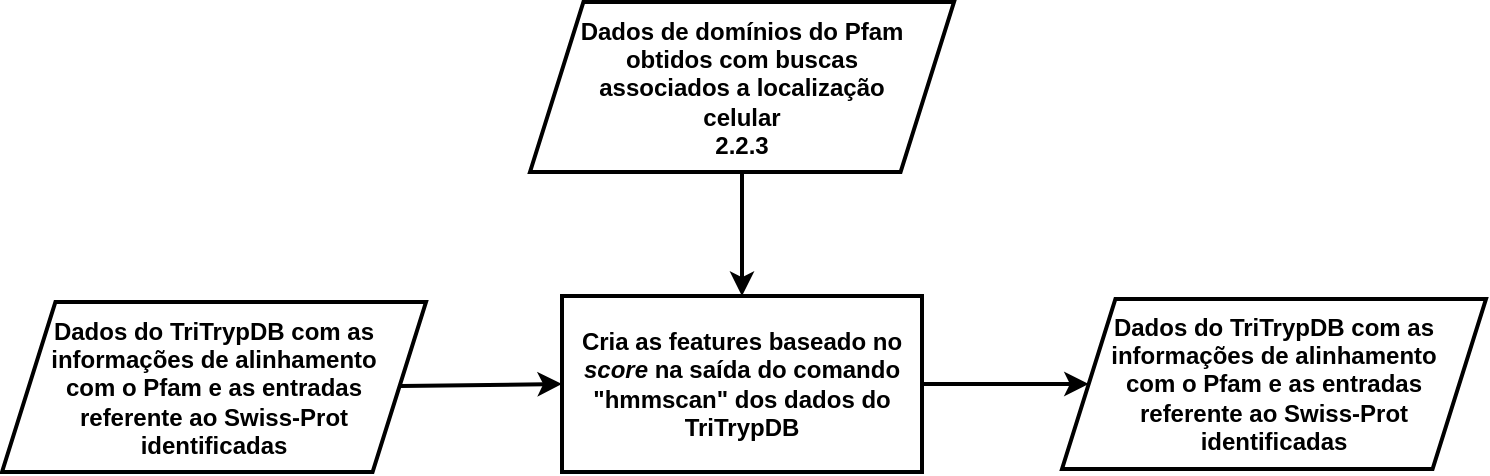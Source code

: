 <mxfile version="12.2.3" type="github" pages="1">
  <diagram id="Z5fkDHW1cjIffokG9NEJ" name="Page-1">
    <mxGraphModel dx="1582" dy="2027" grid="1" gridSize="10" guides="1" tooltips="1" connect="1" arrows="1" fold="1" page="1" pageScale="1" pageWidth="850" pageHeight="1100" math="0" shadow="0">
      <root>
        <mxCell id="0"/>
        <mxCell id="1" parent="0"/>
        <mxCell id="5p74wlbwapX0P8FnOlIl-2" value="&lt;b&gt;Dados de domínios do Pfam&lt;br&gt;obtidos com buscas&lt;br&gt;associados a localização&lt;br&gt;celular&lt;br&gt;2.2.3&lt;br&gt;&lt;/b&gt;" style="shape=parallelogram;perimeter=parallelogramPerimeter;whiteSpace=wrap;html=1;strokeWidth=2;fillColor=#ffffff;fontSize=12;size=0.126;" vertex="1" parent="1">
          <mxGeometry x="324" y="-950" width="212" height="85" as="geometry"/>
        </mxCell>
        <mxCell id="5p74wlbwapX0P8FnOlIl-3" value="&lt;b&gt;Dados do TriTrypDB com&amp;nbsp;&lt;/b&gt;&lt;b&gt;as informações de alinhamento&lt;br&gt;com o Pfam e as&amp;nbsp;&lt;/b&gt;&lt;b&gt;entradas&lt;br&gt;referente ao Swiss-Prot identificadas&lt;br&gt;&lt;/b&gt;" style="shape=parallelogram;perimeter=parallelogramPerimeter;whiteSpace=wrap;html=1;strokeWidth=2;fillColor=#ffffff;fontSize=12;size=0.126;" vertex="1" parent="1">
          <mxGeometry x="60" y="-800" width="212" height="85" as="geometry"/>
        </mxCell>
        <mxCell id="5p74wlbwapX0P8FnOlIl-4" value="" style="endArrow=classic;html=1;fontSize=12;strokeWidth=2;exitX=1;exitY=0.5;exitDx=0;exitDy=0;entryX=0;entryY=0.5;entryDx=0;entryDy=0;" edge="1" parent="1" target="5p74wlbwapX0P8FnOlIl-5">
          <mxGeometry width="50" height="50" relative="1" as="geometry">
            <mxPoint x="259.5" y="-758" as="sourcePoint"/>
            <mxPoint x="350" y="-758" as="targetPoint"/>
          </mxGeometry>
        </mxCell>
        <mxCell id="5p74wlbwapX0P8FnOlIl-5" value="&lt;b&gt;Cria as features baseado no &lt;i&gt;score&lt;/i&gt;&amp;nbsp;na saída do comando &quot;hmmscan&quot; dos dados do TriTrypDB&lt;br&gt;&lt;/b&gt;" style="rounded=0;whiteSpace=wrap;html=1;fontSize=12;fillColor=#ffffff;strokeWidth=2;" vertex="1" parent="1">
          <mxGeometry x="340" y="-803" width="180" height="88" as="geometry"/>
        </mxCell>
        <mxCell id="5p74wlbwapX0P8FnOlIl-6" value="" style="endArrow=classic;html=1;fontSize=12;strokeWidth=2;exitX=0.5;exitY=1;exitDx=0;exitDy=0;entryX=0.5;entryY=0;entryDx=0;entryDy=0;" edge="1" parent="1" source="5p74wlbwapX0P8FnOlIl-2" target="5p74wlbwapX0P8FnOlIl-5">
          <mxGeometry width="50" height="50" relative="1" as="geometry">
            <mxPoint x="269.5" y="-748.0" as="sourcePoint"/>
            <mxPoint x="360" y="-747.5" as="targetPoint"/>
          </mxGeometry>
        </mxCell>
        <mxCell id="5p74wlbwapX0P8FnOlIl-7" value="&lt;b&gt;Dados do TriTrypDB com&amp;nbsp;&lt;/b&gt;&lt;b&gt;as informações de alinhamento&lt;br&gt;com o Pfam e as&amp;nbsp;&lt;/b&gt;&lt;b&gt;entradas&lt;br&gt;referente ao Swiss-Prot identificadas&lt;br&gt;&lt;/b&gt;" style="shape=parallelogram;perimeter=parallelogramPerimeter;whiteSpace=wrap;html=1;strokeWidth=2;fillColor=#ffffff;fontSize=12;size=0.126;" vertex="1" parent="1">
          <mxGeometry x="590" y="-801.5" width="212" height="85" as="geometry"/>
        </mxCell>
        <mxCell id="5p74wlbwapX0P8FnOlIl-8" value="" style="endArrow=classic;html=1;fontSize=12;strokeWidth=2;entryX=0;entryY=0.5;entryDx=0;entryDy=0;exitX=1;exitY=0.5;exitDx=0;exitDy=0;" edge="1" parent="1" source="5p74wlbwapX0P8FnOlIl-5" target="5p74wlbwapX0P8FnOlIl-7">
          <mxGeometry width="50" height="50" relative="1" as="geometry">
            <mxPoint x="530" y="-759" as="sourcePoint"/>
            <mxPoint x="600" y="-759.5" as="targetPoint"/>
          </mxGeometry>
        </mxCell>
      </root>
    </mxGraphModel>
  </diagram>
</mxfile>
